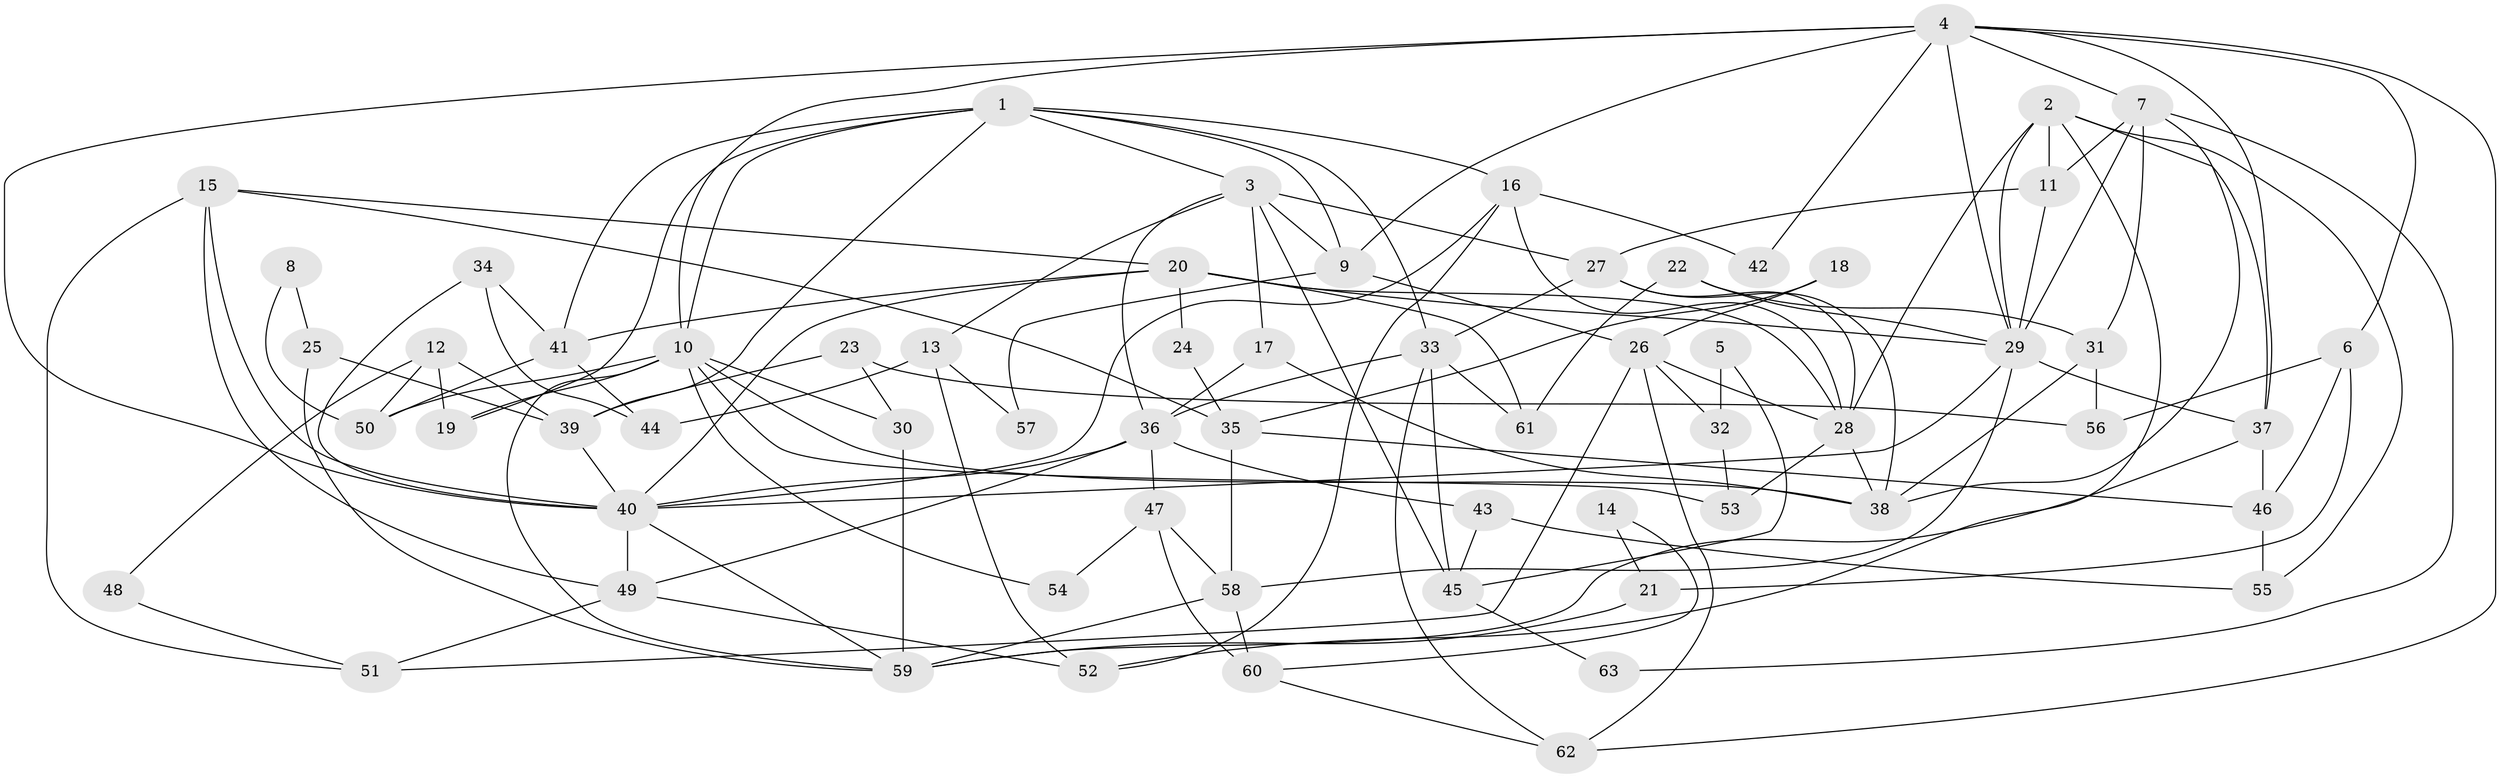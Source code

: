// original degree distribution, {3: 0.30337078651685395, 2: 0.12359550561797752, 6: 0.11235955056179775, 4: 0.25842696629213485, 5: 0.15730337078651685, 9: 0.011235955056179775, 7: 0.02247191011235955, 8: 0.011235955056179775}
// Generated by graph-tools (version 1.1) at 2025/50/03/04/25 22:50:58]
// undirected, 63 vertices, 139 edges
graph export_dot {
  node [color=gray90,style=filled];
  1;
  2;
  3;
  4;
  5;
  6;
  7;
  8;
  9;
  10;
  11;
  12;
  13;
  14;
  15;
  16;
  17;
  18;
  19;
  20;
  21;
  22;
  23;
  24;
  25;
  26;
  27;
  28;
  29;
  30;
  31;
  32;
  33;
  34;
  35;
  36;
  37;
  38;
  39;
  40;
  41;
  42;
  43;
  44;
  45;
  46;
  47;
  48;
  49;
  50;
  51;
  52;
  53;
  54;
  55;
  56;
  57;
  58;
  59;
  60;
  61;
  62;
  63;
  1 -- 3 [weight=1.0];
  1 -- 9 [weight=1.0];
  1 -- 10 [weight=1.0];
  1 -- 16 [weight=1.0];
  1 -- 19 [weight=1.0];
  1 -- 33 [weight=1.0];
  1 -- 39 [weight=1.0];
  1 -- 41 [weight=1.0];
  2 -- 11 [weight=2.0];
  2 -- 28 [weight=1.0];
  2 -- 29 [weight=1.0];
  2 -- 37 [weight=1.0];
  2 -- 52 [weight=1.0];
  2 -- 55 [weight=1.0];
  3 -- 9 [weight=1.0];
  3 -- 13 [weight=1.0];
  3 -- 17 [weight=1.0];
  3 -- 27 [weight=1.0];
  3 -- 36 [weight=1.0];
  3 -- 45 [weight=2.0];
  4 -- 6 [weight=1.0];
  4 -- 7 [weight=1.0];
  4 -- 9 [weight=1.0];
  4 -- 10 [weight=1.0];
  4 -- 29 [weight=3.0];
  4 -- 37 [weight=1.0];
  4 -- 40 [weight=1.0];
  4 -- 42 [weight=2.0];
  4 -- 62 [weight=1.0];
  5 -- 32 [weight=1.0];
  5 -- 45 [weight=1.0];
  6 -- 21 [weight=1.0];
  6 -- 46 [weight=1.0];
  6 -- 56 [weight=1.0];
  7 -- 11 [weight=1.0];
  7 -- 29 [weight=1.0];
  7 -- 31 [weight=1.0];
  7 -- 38 [weight=1.0];
  7 -- 63 [weight=1.0];
  8 -- 25 [weight=1.0];
  8 -- 50 [weight=1.0];
  9 -- 26 [weight=1.0];
  9 -- 57 [weight=1.0];
  10 -- 19 [weight=1.0];
  10 -- 30 [weight=1.0];
  10 -- 38 [weight=1.0];
  10 -- 50 [weight=1.0];
  10 -- 53 [weight=1.0];
  10 -- 54 [weight=1.0];
  10 -- 59 [weight=1.0];
  11 -- 27 [weight=1.0];
  11 -- 29 [weight=3.0];
  12 -- 19 [weight=1.0];
  12 -- 39 [weight=1.0];
  12 -- 48 [weight=1.0];
  12 -- 50 [weight=1.0];
  13 -- 44 [weight=1.0];
  13 -- 52 [weight=1.0];
  13 -- 57 [weight=1.0];
  14 -- 21 [weight=1.0];
  14 -- 60 [weight=1.0];
  15 -- 20 [weight=1.0];
  15 -- 35 [weight=1.0];
  15 -- 40 [weight=1.0];
  15 -- 49 [weight=1.0];
  15 -- 51 [weight=1.0];
  16 -- 28 [weight=1.0];
  16 -- 40 [weight=1.0];
  16 -- 42 [weight=1.0];
  16 -- 52 [weight=1.0];
  17 -- 36 [weight=1.0];
  17 -- 38 [weight=1.0];
  18 -- 26 [weight=1.0];
  18 -- 35 [weight=1.0];
  20 -- 24 [weight=1.0];
  20 -- 28 [weight=1.0];
  20 -- 29 [weight=1.0];
  20 -- 40 [weight=1.0];
  20 -- 41 [weight=1.0];
  20 -- 61 [weight=1.0];
  21 -- 59 [weight=1.0];
  22 -- 29 [weight=1.0];
  22 -- 31 [weight=1.0];
  22 -- 61 [weight=1.0];
  23 -- 30 [weight=1.0];
  23 -- 39 [weight=1.0];
  23 -- 56 [weight=1.0];
  24 -- 35 [weight=1.0];
  25 -- 39 [weight=1.0];
  25 -- 59 [weight=1.0];
  26 -- 28 [weight=1.0];
  26 -- 32 [weight=1.0];
  26 -- 51 [weight=1.0];
  26 -- 62 [weight=1.0];
  27 -- 28 [weight=1.0];
  27 -- 33 [weight=1.0];
  27 -- 38 [weight=1.0];
  28 -- 38 [weight=1.0];
  28 -- 53 [weight=1.0];
  29 -- 37 [weight=1.0];
  29 -- 40 [weight=1.0];
  29 -- 58 [weight=1.0];
  30 -- 59 [weight=1.0];
  31 -- 38 [weight=1.0];
  31 -- 56 [weight=1.0];
  32 -- 53 [weight=1.0];
  33 -- 36 [weight=1.0];
  33 -- 45 [weight=1.0];
  33 -- 61 [weight=1.0];
  33 -- 62 [weight=1.0];
  34 -- 40 [weight=1.0];
  34 -- 41 [weight=1.0];
  34 -- 44 [weight=1.0];
  35 -- 46 [weight=1.0];
  35 -- 58 [weight=1.0];
  36 -- 40 [weight=1.0];
  36 -- 43 [weight=1.0];
  36 -- 47 [weight=1.0];
  36 -- 49 [weight=1.0];
  37 -- 46 [weight=1.0];
  37 -- 59 [weight=1.0];
  39 -- 40 [weight=2.0];
  40 -- 49 [weight=1.0];
  40 -- 59 [weight=1.0];
  41 -- 44 [weight=1.0];
  41 -- 50 [weight=1.0];
  43 -- 45 [weight=1.0];
  43 -- 55 [weight=1.0];
  45 -- 63 [weight=1.0];
  46 -- 55 [weight=1.0];
  47 -- 54 [weight=1.0];
  47 -- 58 [weight=1.0];
  47 -- 60 [weight=1.0];
  48 -- 51 [weight=1.0];
  49 -- 51 [weight=1.0];
  49 -- 52 [weight=1.0];
  58 -- 59 [weight=1.0];
  58 -- 60 [weight=1.0];
  60 -- 62 [weight=1.0];
}
